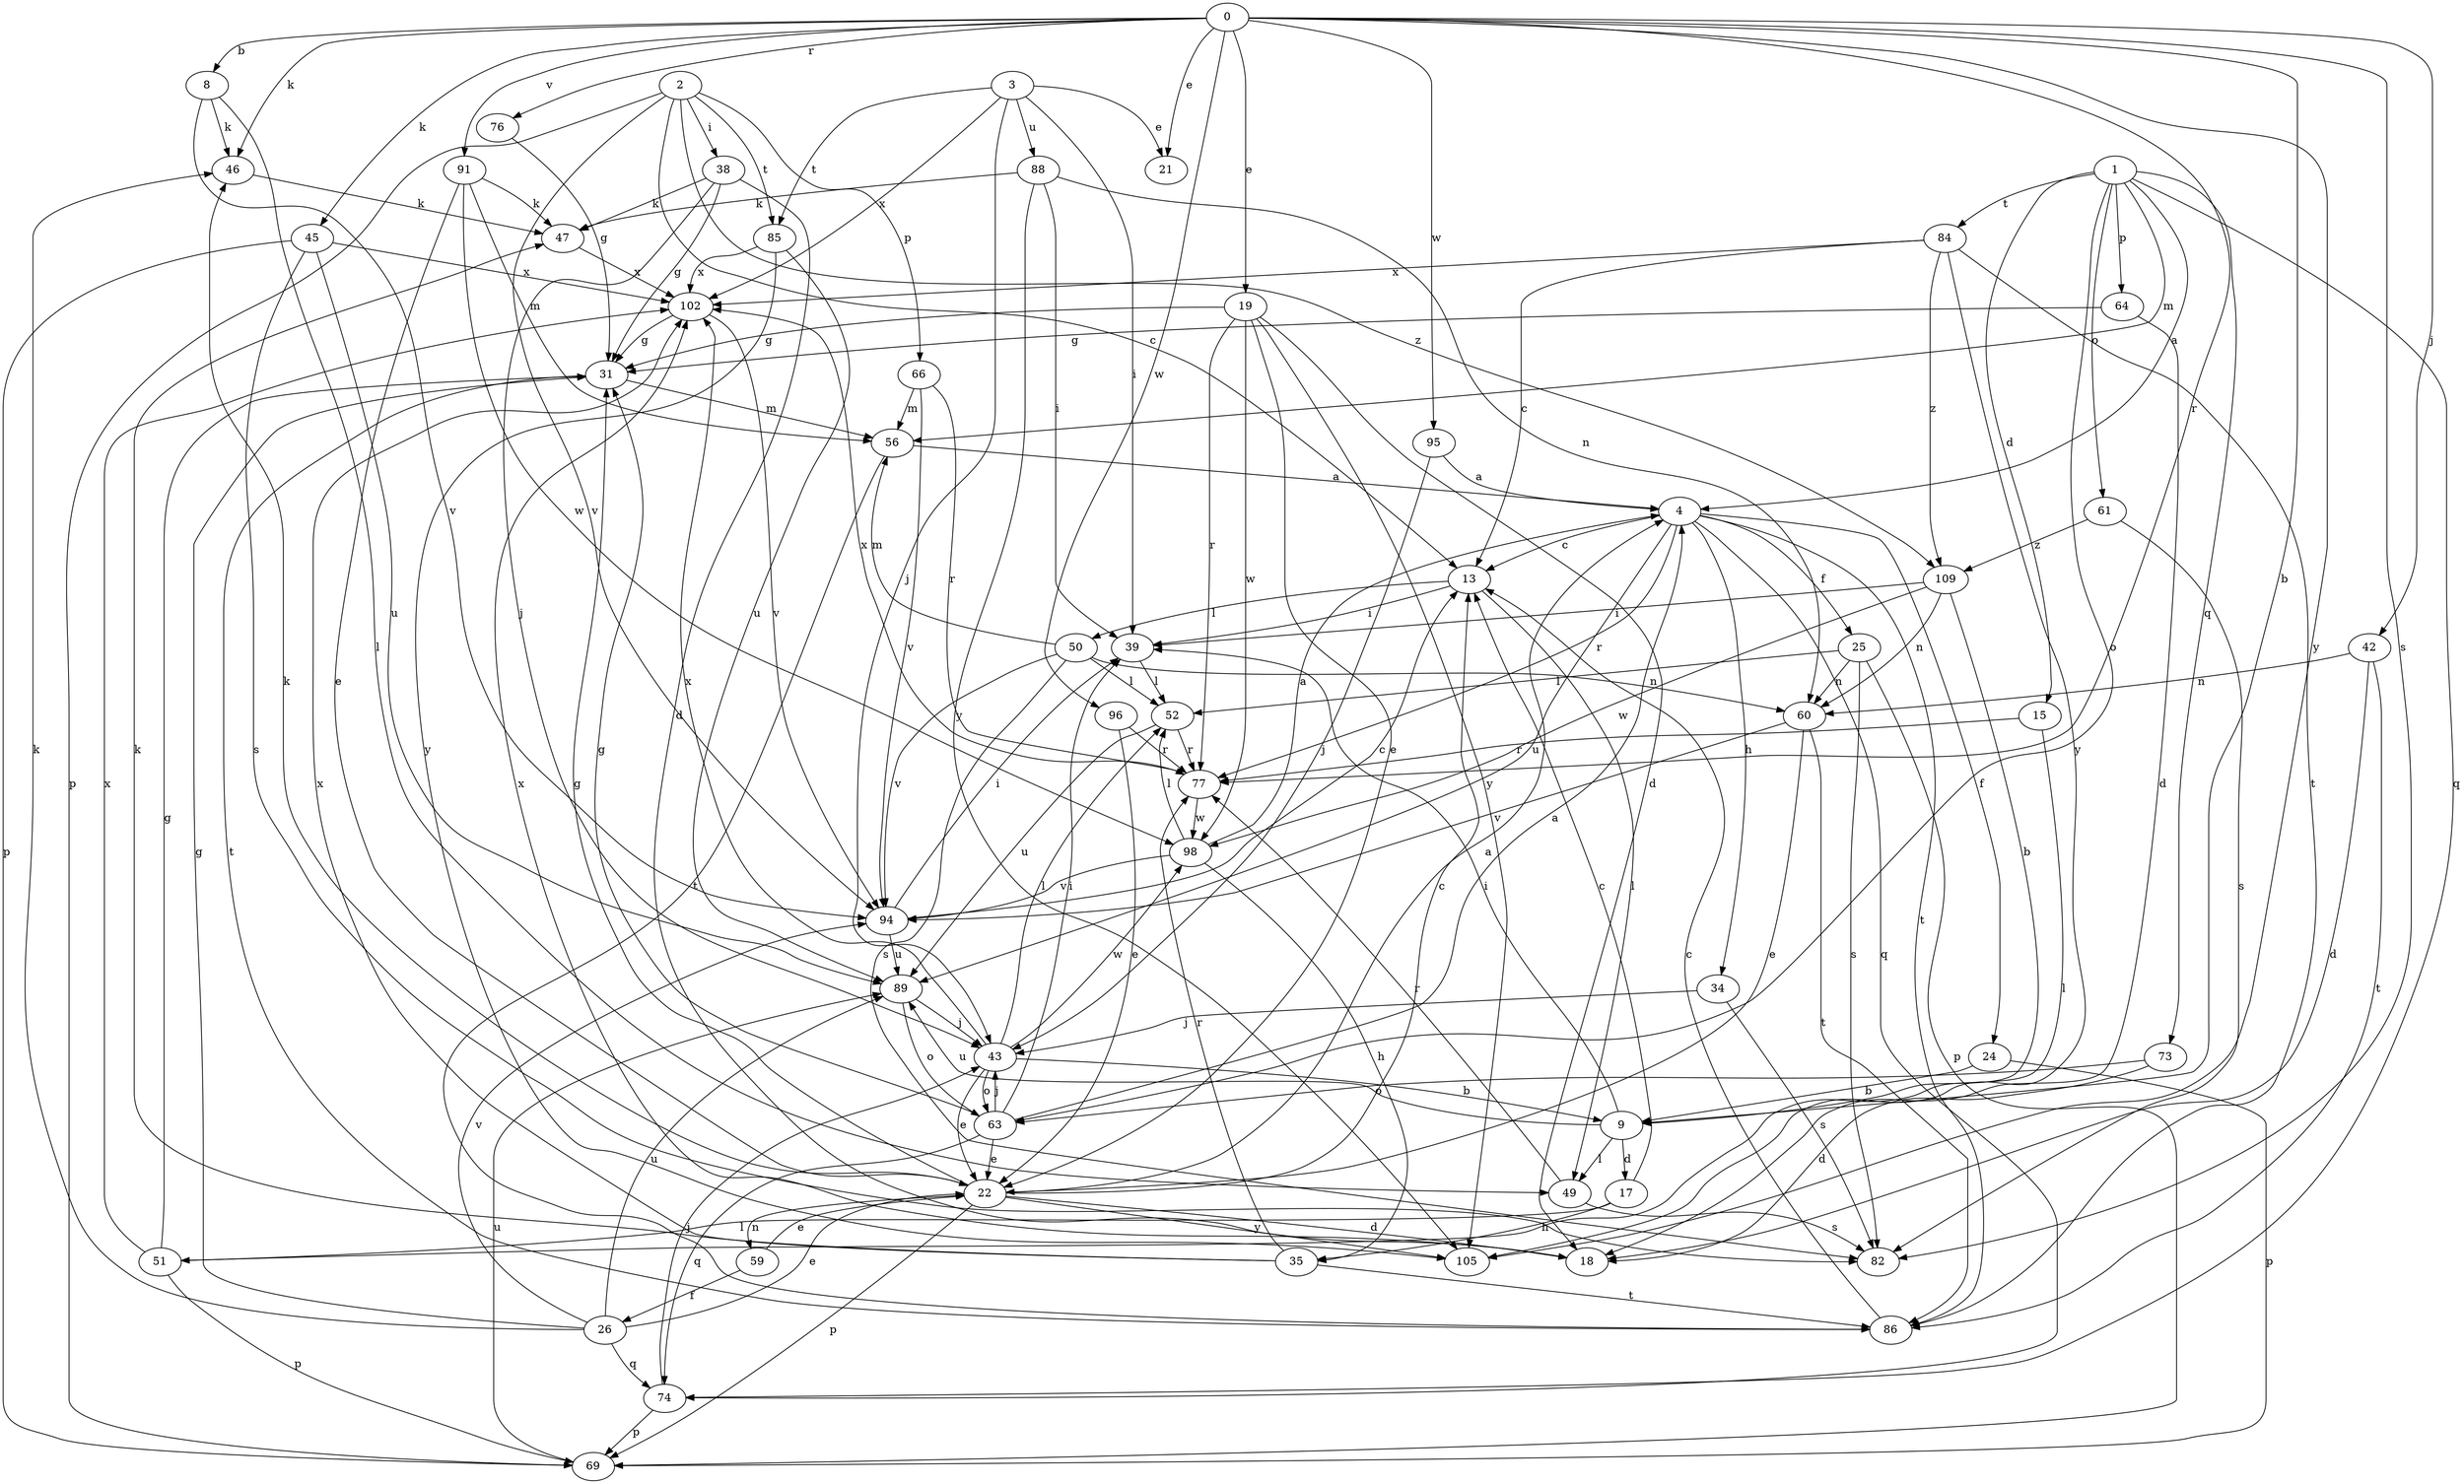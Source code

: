 strict digraph  {
0;
1;
2;
3;
4;
8;
9;
13;
15;
17;
18;
19;
21;
22;
24;
25;
26;
31;
34;
35;
38;
39;
42;
43;
45;
46;
47;
49;
50;
51;
52;
56;
59;
60;
61;
63;
64;
66;
69;
73;
74;
76;
77;
82;
84;
85;
86;
88;
89;
91;
94;
95;
96;
98;
102;
105;
109;
0 -> 8  [label=b];
0 -> 9  [label=b];
0 -> 19  [label=e];
0 -> 21  [label=e];
0 -> 42  [label=j];
0 -> 45  [label=k];
0 -> 46  [label=k];
0 -> 76  [label=r];
0 -> 77  [label=r];
0 -> 82  [label=s];
0 -> 91  [label=v];
0 -> 95  [label=w];
0 -> 96  [label=w];
0 -> 105  [label=y];
1 -> 4  [label=a];
1 -> 15  [label=d];
1 -> 56  [label=m];
1 -> 61  [label=o];
1 -> 63  [label=o];
1 -> 64  [label=p];
1 -> 73  [label=q];
1 -> 74  [label=q];
1 -> 84  [label=t];
2 -> 13  [label=c];
2 -> 38  [label=i];
2 -> 66  [label=p];
2 -> 69  [label=p];
2 -> 85  [label=t];
2 -> 94  [label=v];
2 -> 109  [label=z];
3 -> 21  [label=e];
3 -> 39  [label=i];
3 -> 43  [label=j];
3 -> 85  [label=t];
3 -> 88  [label=u];
3 -> 102  [label=x];
4 -> 13  [label=c];
4 -> 24  [label=f];
4 -> 25  [label=f];
4 -> 34  [label=h];
4 -> 74  [label=q];
4 -> 77  [label=r];
4 -> 86  [label=t];
4 -> 89  [label=u];
8 -> 46  [label=k];
8 -> 49  [label=l];
8 -> 94  [label=v];
9 -> 17  [label=d];
9 -> 39  [label=i];
9 -> 49  [label=l];
9 -> 89  [label=u];
13 -> 39  [label=i];
13 -> 49  [label=l];
13 -> 50  [label=l];
15 -> 51  [label=l];
15 -> 77  [label=r];
17 -> 13  [label=c];
17 -> 35  [label=h];
17 -> 51  [label=l];
18 -> 102  [label=x];
19 -> 18  [label=d];
19 -> 22  [label=e];
19 -> 31  [label=g];
19 -> 77  [label=r];
19 -> 98  [label=w];
19 -> 105  [label=y];
22 -> 4  [label=a];
22 -> 13  [label=c];
22 -> 18  [label=d];
22 -> 31  [label=g];
22 -> 46  [label=k];
22 -> 59  [label=n];
22 -> 69  [label=p];
22 -> 105  [label=y];
24 -> 9  [label=b];
24 -> 69  [label=p];
25 -> 52  [label=l];
25 -> 60  [label=n];
25 -> 69  [label=p];
25 -> 82  [label=s];
26 -> 22  [label=e];
26 -> 31  [label=g];
26 -> 46  [label=k];
26 -> 74  [label=q];
26 -> 89  [label=u];
26 -> 94  [label=v];
31 -> 56  [label=m];
31 -> 86  [label=t];
34 -> 43  [label=j];
34 -> 82  [label=s];
35 -> 47  [label=k];
35 -> 77  [label=r];
35 -> 86  [label=t];
35 -> 102  [label=x];
38 -> 18  [label=d];
38 -> 31  [label=g];
38 -> 43  [label=j];
38 -> 47  [label=k];
39 -> 52  [label=l];
42 -> 18  [label=d];
42 -> 60  [label=n];
42 -> 86  [label=t];
43 -> 9  [label=b];
43 -> 22  [label=e];
43 -> 52  [label=l];
43 -> 63  [label=o];
43 -> 98  [label=w];
43 -> 102  [label=x];
45 -> 69  [label=p];
45 -> 82  [label=s];
45 -> 89  [label=u];
45 -> 102  [label=x];
46 -> 47  [label=k];
47 -> 102  [label=x];
49 -> 77  [label=r];
49 -> 82  [label=s];
50 -> 52  [label=l];
50 -> 56  [label=m];
50 -> 60  [label=n];
50 -> 82  [label=s];
50 -> 94  [label=v];
51 -> 31  [label=g];
51 -> 69  [label=p];
51 -> 102  [label=x];
52 -> 77  [label=r];
52 -> 89  [label=u];
56 -> 4  [label=a];
56 -> 86  [label=t];
59 -> 22  [label=e];
59 -> 26  [label=f];
60 -> 22  [label=e];
60 -> 86  [label=t];
60 -> 94  [label=v];
61 -> 82  [label=s];
61 -> 109  [label=z];
63 -> 4  [label=a];
63 -> 22  [label=e];
63 -> 31  [label=g];
63 -> 39  [label=i];
63 -> 43  [label=j];
63 -> 74  [label=q];
64 -> 18  [label=d];
64 -> 31  [label=g];
66 -> 56  [label=m];
66 -> 77  [label=r];
66 -> 94  [label=v];
69 -> 89  [label=u];
73 -> 18  [label=d];
73 -> 63  [label=o];
74 -> 43  [label=j];
74 -> 69  [label=p];
76 -> 31  [label=g];
77 -> 98  [label=w];
77 -> 102  [label=x];
84 -> 13  [label=c];
84 -> 86  [label=t];
84 -> 102  [label=x];
84 -> 105  [label=y];
84 -> 109  [label=z];
85 -> 89  [label=u];
85 -> 102  [label=x];
85 -> 105  [label=y];
86 -> 13  [label=c];
88 -> 39  [label=i];
88 -> 47  [label=k];
88 -> 60  [label=n];
88 -> 105  [label=y];
89 -> 43  [label=j];
89 -> 63  [label=o];
91 -> 22  [label=e];
91 -> 47  [label=k];
91 -> 56  [label=m];
91 -> 98  [label=w];
94 -> 13  [label=c];
94 -> 39  [label=i];
94 -> 89  [label=u];
95 -> 4  [label=a];
95 -> 43  [label=j];
96 -> 22  [label=e];
96 -> 77  [label=r];
98 -> 4  [label=a];
98 -> 35  [label=h];
98 -> 52  [label=l];
98 -> 94  [label=v];
102 -> 31  [label=g];
102 -> 94  [label=v];
109 -> 9  [label=b];
109 -> 39  [label=i];
109 -> 60  [label=n];
109 -> 98  [label=w];
}

